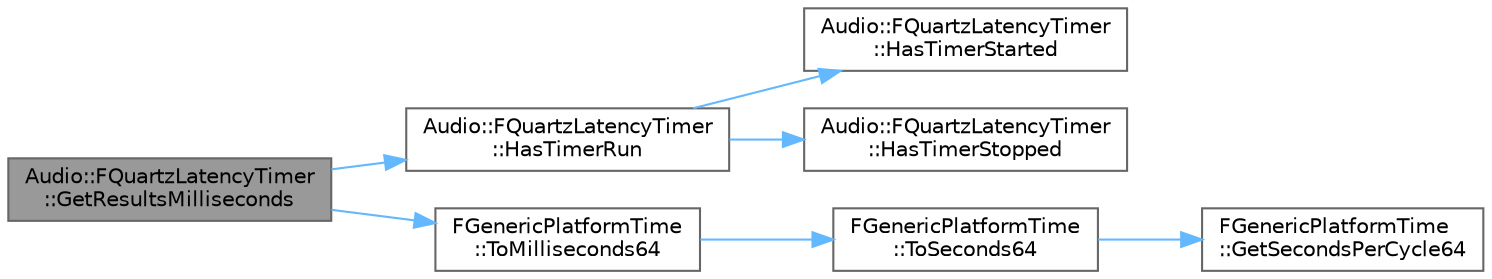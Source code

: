 digraph "Audio::FQuartzLatencyTimer::GetResultsMilliseconds"
{
 // INTERACTIVE_SVG=YES
 // LATEX_PDF_SIZE
  bgcolor="transparent";
  edge [fontname=Helvetica,fontsize=10,labelfontname=Helvetica,labelfontsize=10];
  node [fontname=Helvetica,fontsize=10,shape=box,height=0.2,width=0.4];
  rankdir="LR";
  Node1 [id="Node000001",label="Audio::FQuartzLatencyTimer\l::GetResultsMilliseconds",height=0.2,width=0.4,color="gray40", fillcolor="grey60", style="filled", fontcolor="black",tooltip=" "];
  Node1 -> Node2 [id="edge1_Node000001_Node000002",color="steelblue1",style="solid",tooltip=" "];
  Node2 [id="Node000002",label="Audio::FQuartzLatencyTimer\l::HasTimerRun",height=0.2,width=0.4,color="grey40", fillcolor="white", style="filled",URL="$d2/dd2/classAudio_1_1FQuartzLatencyTimer.html#a96cc9b077ce4b51c11565053ea52325f",tooltip=" "];
  Node2 -> Node3 [id="edge2_Node000002_Node000003",color="steelblue1",style="solid",tooltip=" "];
  Node3 [id="Node000003",label="Audio::FQuartzLatencyTimer\l::HasTimerStarted",height=0.2,width=0.4,color="grey40", fillcolor="white", style="filled",URL="$d2/dd2/classAudio_1_1FQuartzLatencyTimer.html#a9256d5084fc95324d3f46d5ecf77e437",tooltip=" "];
  Node2 -> Node4 [id="edge3_Node000002_Node000004",color="steelblue1",style="solid",tooltip=" "];
  Node4 [id="Node000004",label="Audio::FQuartzLatencyTimer\l::HasTimerStopped",height=0.2,width=0.4,color="grey40", fillcolor="white", style="filled",URL="$d2/dd2/classAudio_1_1FQuartzLatencyTimer.html#a3d3983799c5327eef7cffc51b8eabbb7",tooltip=" "];
  Node1 -> Node5 [id="edge4_Node000001_Node000005",color="steelblue1",style="solid",tooltip=" "];
  Node5 [id="Node000005",label="FGenericPlatformTime\l::ToMilliseconds64",height=0.2,width=0.4,color="grey40", fillcolor="white", style="filled",URL="$dc/d9b/structFGenericPlatformTime.html#ab12687631b7aab78d7ab83be94ac2b2d",tooltip="Converts 64 bit cycles to milliseconds."];
  Node5 -> Node6 [id="edge5_Node000005_Node000006",color="steelblue1",style="solid",tooltip=" "];
  Node6 [id="Node000006",label="FGenericPlatformTime\l::ToSeconds64",height=0.2,width=0.4,color="grey40", fillcolor="white", style="filled",URL="$dc/d9b/structFGenericPlatformTime.html#a21d2d40102e09ee71528dad02a5e1dae",tooltip="Converts 64 bit cycles to seconds."];
  Node6 -> Node7 [id="edge6_Node000006_Node000007",color="steelblue1",style="solid",tooltip=" "];
  Node7 [id="Node000007",label="FGenericPlatformTime\l::GetSecondsPerCycle64",height=0.2,width=0.4,color="grey40", fillcolor="white", style="filled",URL="$dc/d9b/structFGenericPlatformTime.html#a514862b6d853f900b43d961fd0029f0e",tooltip="Returns seconds per cycle, to pair with Cycles64()."];
}
